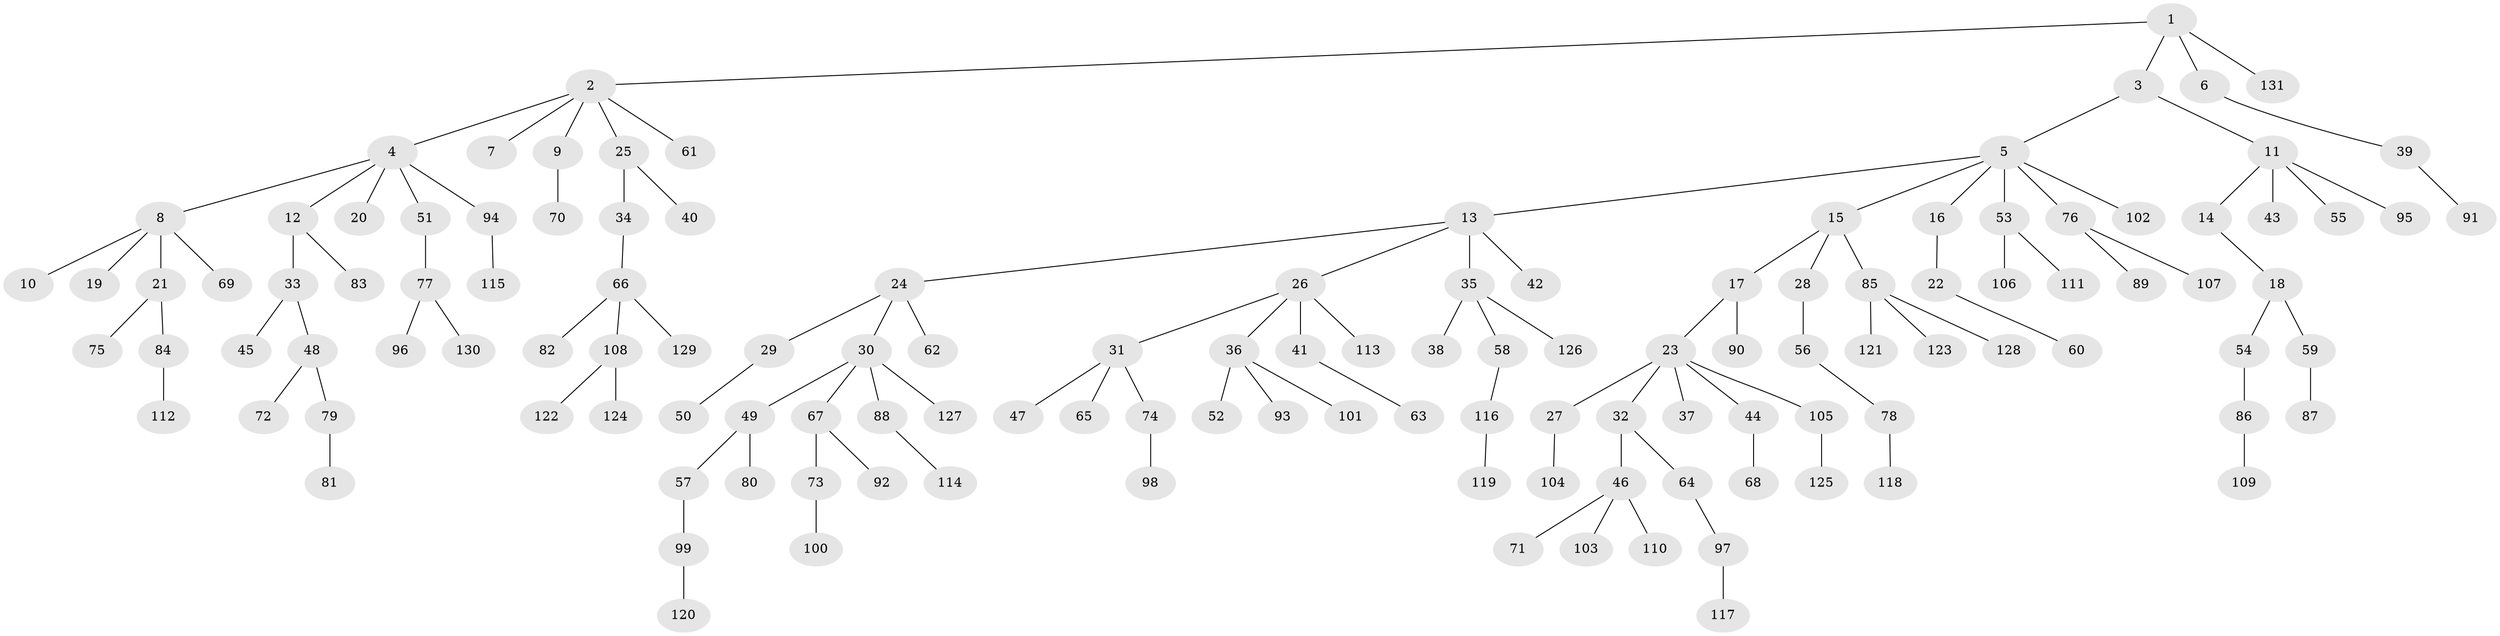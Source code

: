 // Generated by graph-tools (version 1.1) at 2025/26/03/09/25 03:26:30]
// undirected, 131 vertices, 130 edges
graph export_dot {
graph [start="1"]
  node [color=gray90,style=filled];
  1;
  2;
  3;
  4;
  5;
  6;
  7;
  8;
  9;
  10;
  11;
  12;
  13;
  14;
  15;
  16;
  17;
  18;
  19;
  20;
  21;
  22;
  23;
  24;
  25;
  26;
  27;
  28;
  29;
  30;
  31;
  32;
  33;
  34;
  35;
  36;
  37;
  38;
  39;
  40;
  41;
  42;
  43;
  44;
  45;
  46;
  47;
  48;
  49;
  50;
  51;
  52;
  53;
  54;
  55;
  56;
  57;
  58;
  59;
  60;
  61;
  62;
  63;
  64;
  65;
  66;
  67;
  68;
  69;
  70;
  71;
  72;
  73;
  74;
  75;
  76;
  77;
  78;
  79;
  80;
  81;
  82;
  83;
  84;
  85;
  86;
  87;
  88;
  89;
  90;
  91;
  92;
  93;
  94;
  95;
  96;
  97;
  98;
  99;
  100;
  101;
  102;
  103;
  104;
  105;
  106;
  107;
  108;
  109;
  110;
  111;
  112;
  113;
  114;
  115;
  116;
  117;
  118;
  119;
  120;
  121;
  122;
  123;
  124;
  125;
  126;
  127;
  128;
  129;
  130;
  131;
  1 -- 2;
  1 -- 3;
  1 -- 6;
  1 -- 131;
  2 -- 4;
  2 -- 7;
  2 -- 9;
  2 -- 25;
  2 -- 61;
  3 -- 5;
  3 -- 11;
  4 -- 8;
  4 -- 12;
  4 -- 20;
  4 -- 51;
  4 -- 94;
  5 -- 13;
  5 -- 15;
  5 -- 16;
  5 -- 53;
  5 -- 76;
  5 -- 102;
  6 -- 39;
  8 -- 10;
  8 -- 19;
  8 -- 21;
  8 -- 69;
  9 -- 70;
  11 -- 14;
  11 -- 43;
  11 -- 55;
  11 -- 95;
  12 -- 33;
  12 -- 83;
  13 -- 24;
  13 -- 26;
  13 -- 35;
  13 -- 42;
  14 -- 18;
  15 -- 17;
  15 -- 28;
  15 -- 85;
  16 -- 22;
  17 -- 23;
  17 -- 90;
  18 -- 54;
  18 -- 59;
  21 -- 75;
  21 -- 84;
  22 -- 60;
  23 -- 27;
  23 -- 32;
  23 -- 37;
  23 -- 44;
  23 -- 105;
  24 -- 29;
  24 -- 30;
  24 -- 62;
  25 -- 34;
  25 -- 40;
  26 -- 31;
  26 -- 36;
  26 -- 41;
  26 -- 113;
  27 -- 104;
  28 -- 56;
  29 -- 50;
  30 -- 49;
  30 -- 67;
  30 -- 88;
  30 -- 127;
  31 -- 47;
  31 -- 65;
  31 -- 74;
  32 -- 46;
  32 -- 64;
  33 -- 45;
  33 -- 48;
  34 -- 66;
  35 -- 38;
  35 -- 58;
  35 -- 126;
  36 -- 52;
  36 -- 93;
  36 -- 101;
  39 -- 91;
  41 -- 63;
  44 -- 68;
  46 -- 71;
  46 -- 103;
  46 -- 110;
  48 -- 72;
  48 -- 79;
  49 -- 57;
  49 -- 80;
  51 -- 77;
  53 -- 106;
  53 -- 111;
  54 -- 86;
  56 -- 78;
  57 -- 99;
  58 -- 116;
  59 -- 87;
  64 -- 97;
  66 -- 82;
  66 -- 108;
  66 -- 129;
  67 -- 73;
  67 -- 92;
  73 -- 100;
  74 -- 98;
  76 -- 89;
  76 -- 107;
  77 -- 96;
  77 -- 130;
  78 -- 118;
  79 -- 81;
  84 -- 112;
  85 -- 121;
  85 -- 123;
  85 -- 128;
  86 -- 109;
  88 -- 114;
  94 -- 115;
  97 -- 117;
  99 -- 120;
  105 -- 125;
  108 -- 122;
  108 -- 124;
  116 -- 119;
}
